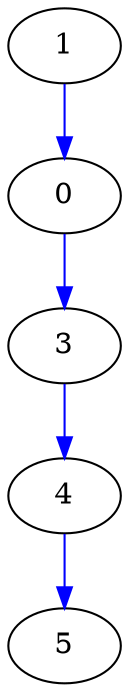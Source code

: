 digraph {
  0 [label="0", color=black];
  1 -> 0 [label="", color=blue];
  4 [label="4", color=black];
  3 -> 4 [label="", color=blue];
  1 [label="1", color=black];
  3 [label="3", color=black];
  0 -> 3 [label="", color=blue];
  5 [label="5", color=black];
  4 -> 5 [label="", color=blue];
}
